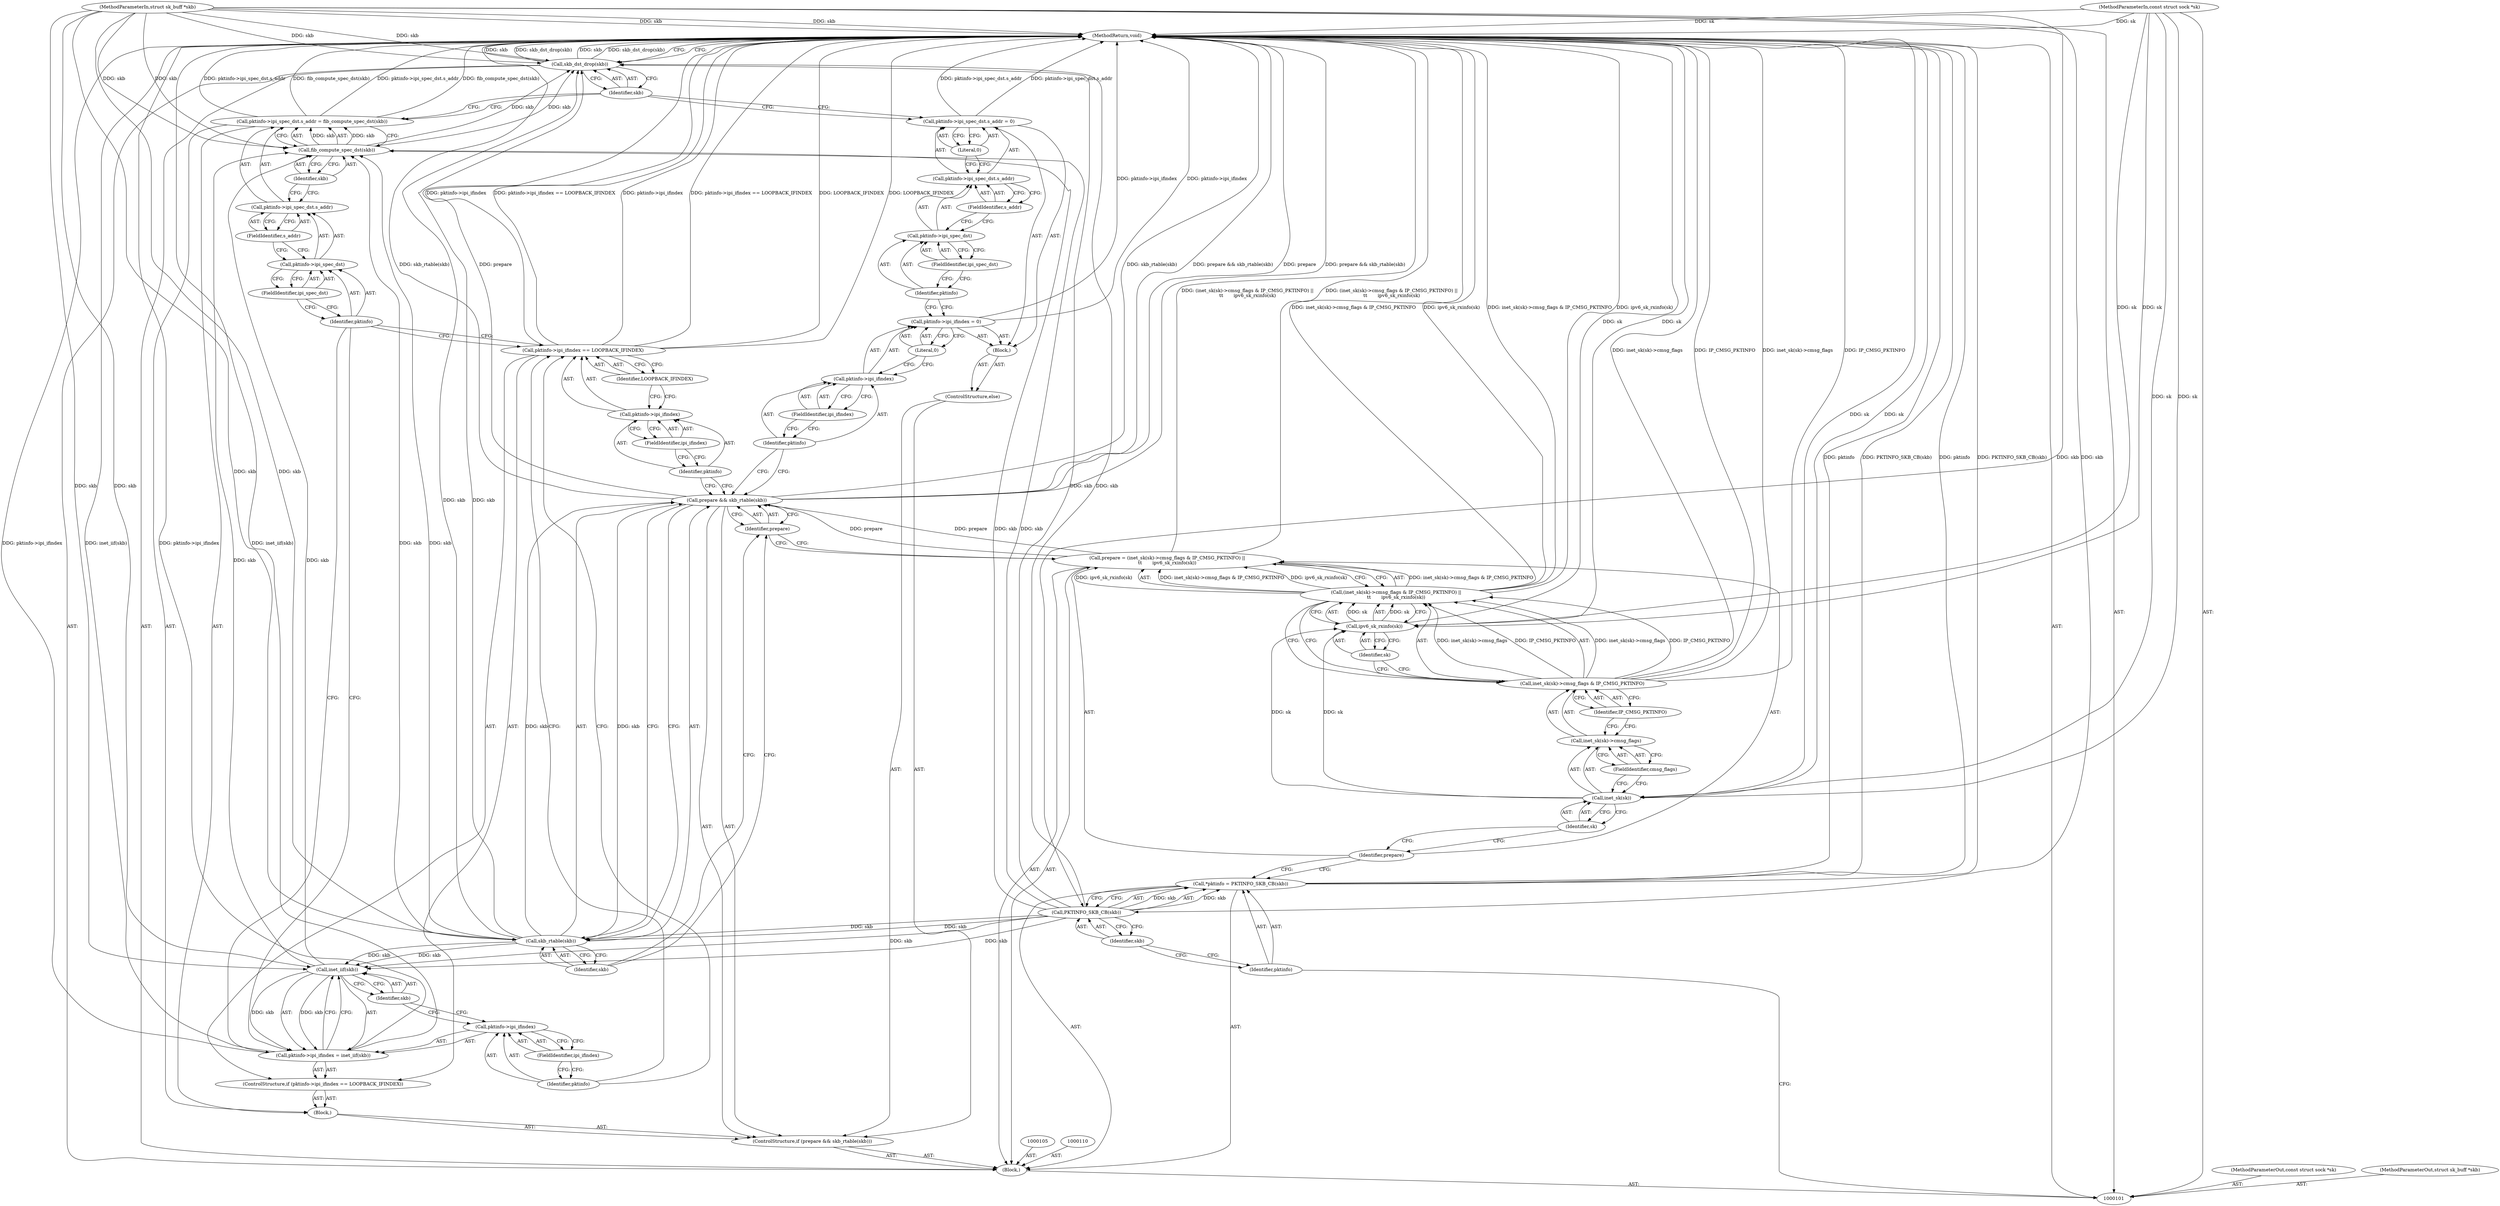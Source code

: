 digraph "1_linux_34b2cef20f19c87999fff3da4071e66937db9644" {
"1000164" [label="(MethodReturn,void)"];
"1000102" [label="(MethodParameterIn,const struct sock *sk)"];
"1000236" [label="(MethodParameterOut,const struct sock *sk)"];
"1000103" [label="(MethodParameterIn,struct sk_buff *skb)"];
"1000237" [label="(MethodParameterOut,struct sk_buff *skb)"];
"1000132" [label="(FieldIdentifier,ipi_ifindex)"];
"1000128" [label="(ControlStructure,if (pktinfo->ipi_ifindex == LOOPBACK_IFINDEX))"];
"1000133" [label="(Identifier,LOOPBACK_IFINDEX)"];
"1000129" [label="(Call,pktinfo->ipi_ifindex == LOOPBACK_IFINDEX)"];
"1000130" [label="(Call,pktinfo->ipi_ifindex)"];
"1000131" [label="(Identifier,pktinfo)"];
"1000137" [label="(FieldIdentifier,ipi_ifindex)"];
"1000138" [label="(Call,inet_iif(skb))"];
"1000134" [label="(Call,pktinfo->ipi_ifindex = inet_iif(skb))"];
"1000135" [label="(Call,pktinfo->ipi_ifindex)"];
"1000136" [label="(Identifier,pktinfo)"];
"1000139" [label="(Identifier,skb)"];
"1000104" [label="(Block,)"];
"1000144" [label="(FieldIdentifier,ipi_spec_dst)"];
"1000140" [label="(Call,pktinfo->ipi_spec_dst.s_addr = fib_compute_spec_dst(skb))"];
"1000141" [label="(Call,pktinfo->ipi_spec_dst.s_addr)"];
"1000142" [label="(Call,pktinfo->ipi_spec_dst)"];
"1000143" [label="(Identifier,pktinfo)"];
"1000145" [label="(FieldIdentifier,s_addr)"];
"1000146" [label="(Call,fib_compute_spec_dst(skb))"];
"1000147" [label="(Identifier,skb)"];
"1000148" [label="(ControlStructure,else)"];
"1000149" [label="(Block,)"];
"1000153" [label="(FieldIdentifier,ipi_ifindex)"];
"1000154" [label="(Literal,0)"];
"1000150" [label="(Call,pktinfo->ipi_ifindex = 0)"];
"1000151" [label="(Call,pktinfo->ipi_ifindex)"];
"1000152" [label="(Identifier,pktinfo)"];
"1000159" [label="(FieldIdentifier,ipi_spec_dst)"];
"1000160" [label="(FieldIdentifier,s_addr)"];
"1000155" [label="(Call,pktinfo->ipi_spec_dst.s_addr = 0)"];
"1000156" [label="(Call,pktinfo->ipi_spec_dst.s_addr)"];
"1000157" [label="(Call,pktinfo->ipi_spec_dst)"];
"1000158" [label="(Identifier,pktinfo)"];
"1000161" [label="(Literal,0)"];
"1000162" [label="(Call,skb_dst_drop(skb))"];
"1000163" [label="(Identifier,skb)"];
"1000106" [label="(Call,*pktinfo = PKTINFO_SKB_CB(skb))"];
"1000107" [label="(Identifier,pktinfo)"];
"1000108" [label="(Call,PKTINFO_SKB_CB(skb))"];
"1000109" [label="(Identifier,skb)"];
"1000113" [label="(Call,(inet_sk(sk)->cmsg_flags & IP_CMSG_PKTINFO) ||\n\t\t       ipv6_sk_rxinfo(sk))"];
"1000114" [label="(Call,inet_sk(sk)->cmsg_flags & IP_CMSG_PKTINFO)"];
"1000115" [label="(Call,inet_sk(sk)->cmsg_flags)"];
"1000116" [label="(Call,inet_sk(sk))"];
"1000117" [label="(Identifier,sk)"];
"1000118" [label="(FieldIdentifier,cmsg_flags)"];
"1000119" [label="(Identifier,IP_CMSG_PKTINFO)"];
"1000111" [label="(Call,prepare = (inet_sk(sk)->cmsg_flags & IP_CMSG_PKTINFO) ||\n\t\t       ipv6_sk_rxinfo(sk))"];
"1000112" [label="(Identifier,prepare)"];
"1000121" [label="(Identifier,sk)"];
"1000120" [label="(Call,ipv6_sk_rxinfo(sk))"];
"1000122" [label="(ControlStructure,if (prepare && skb_rtable(skb)))"];
"1000125" [label="(Call,skb_rtable(skb))"];
"1000126" [label="(Identifier,skb)"];
"1000127" [label="(Block,)"];
"1000123" [label="(Call,prepare && skb_rtable(skb))"];
"1000124" [label="(Identifier,prepare)"];
"1000164" -> "1000101"  [label="AST: "];
"1000164" -> "1000162"  [label="CFG: "];
"1000116" -> "1000164"  [label="DDG: sk"];
"1000129" -> "1000164"  [label="DDG: pktinfo->ipi_ifindex"];
"1000129" -> "1000164"  [label="DDG: pktinfo->ipi_ifindex == LOOPBACK_IFINDEX"];
"1000129" -> "1000164"  [label="DDG: LOOPBACK_IFINDEX"];
"1000123" -> "1000164"  [label="DDG: skb_rtable(skb)"];
"1000123" -> "1000164"  [label="DDG: prepare"];
"1000123" -> "1000164"  [label="DDG: prepare && skb_rtable(skb)"];
"1000106" -> "1000164"  [label="DDG: PKTINFO_SKB_CB(skb)"];
"1000106" -> "1000164"  [label="DDG: pktinfo"];
"1000113" -> "1000164"  [label="DDG: inet_sk(sk)->cmsg_flags & IP_CMSG_PKTINFO"];
"1000113" -> "1000164"  [label="DDG: ipv6_sk_rxinfo(sk)"];
"1000114" -> "1000164"  [label="DDG: IP_CMSG_PKTINFO"];
"1000114" -> "1000164"  [label="DDG: inet_sk(sk)->cmsg_flags"];
"1000150" -> "1000164"  [label="DDG: pktinfo->ipi_ifindex"];
"1000140" -> "1000164"  [label="DDG: pktinfo->ipi_spec_dst.s_addr"];
"1000140" -> "1000164"  [label="DDG: fib_compute_spec_dst(skb)"];
"1000103" -> "1000164"  [label="DDG: skb"];
"1000120" -> "1000164"  [label="DDG: sk"];
"1000102" -> "1000164"  [label="DDG: sk"];
"1000134" -> "1000164"  [label="DDG: pktinfo->ipi_ifindex"];
"1000134" -> "1000164"  [label="DDG: inet_iif(skb)"];
"1000111" -> "1000164"  [label="DDG: (inet_sk(sk)->cmsg_flags & IP_CMSG_PKTINFO) ||\n\t\t       ipv6_sk_rxinfo(sk)"];
"1000155" -> "1000164"  [label="DDG: pktinfo->ipi_spec_dst.s_addr"];
"1000162" -> "1000164"  [label="DDG: skb"];
"1000162" -> "1000164"  [label="DDG: skb_dst_drop(skb)"];
"1000102" -> "1000101"  [label="AST: "];
"1000102" -> "1000164"  [label="DDG: sk"];
"1000102" -> "1000116"  [label="DDG: sk"];
"1000102" -> "1000120"  [label="DDG: sk"];
"1000236" -> "1000101"  [label="AST: "];
"1000103" -> "1000101"  [label="AST: "];
"1000103" -> "1000164"  [label="DDG: skb"];
"1000103" -> "1000108"  [label="DDG: skb"];
"1000103" -> "1000125"  [label="DDG: skb"];
"1000103" -> "1000138"  [label="DDG: skb"];
"1000103" -> "1000146"  [label="DDG: skb"];
"1000103" -> "1000162"  [label="DDG: skb"];
"1000237" -> "1000101"  [label="AST: "];
"1000132" -> "1000130"  [label="AST: "];
"1000132" -> "1000131"  [label="CFG: "];
"1000130" -> "1000132"  [label="CFG: "];
"1000128" -> "1000127"  [label="AST: "];
"1000129" -> "1000128"  [label="AST: "];
"1000134" -> "1000128"  [label="AST: "];
"1000133" -> "1000129"  [label="AST: "];
"1000133" -> "1000130"  [label="CFG: "];
"1000129" -> "1000133"  [label="CFG: "];
"1000129" -> "1000128"  [label="AST: "];
"1000129" -> "1000133"  [label="CFG: "];
"1000130" -> "1000129"  [label="AST: "];
"1000133" -> "1000129"  [label="AST: "];
"1000136" -> "1000129"  [label="CFG: "];
"1000143" -> "1000129"  [label="CFG: "];
"1000129" -> "1000164"  [label="DDG: pktinfo->ipi_ifindex"];
"1000129" -> "1000164"  [label="DDG: pktinfo->ipi_ifindex == LOOPBACK_IFINDEX"];
"1000129" -> "1000164"  [label="DDG: LOOPBACK_IFINDEX"];
"1000130" -> "1000129"  [label="AST: "];
"1000130" -> "1000132"  [label="CFG: "];
"1000131" -> "1000130"  [label="AST: "];
"1000132" -> "1000130"  [label="AST: "];
"1000133" -> "1000130"  [label="CFG: "];
"1000131" -> "1000130"  [label="AST: "];
"1000131" -> "1000123"  [label="CFG: "];
"1000132" -> "1000131"  [label="CFG: "];
"1000137" -> "1000135"  [label="AST: "];
"1000137" -> "1000136"  [label="CFG: "];
"1000135" -> "1000137"  [label="CFG: "];
"1000138" -> "1000134"  [label="AST: "];
"1000138" -> "1000139"  [label="CFG: "];
"1000139" -> "1000138"  [label="AST: "];
"1000134" -> "1000138"  [label="CFG: "];
"1000138" -> "1000134"  [label="DDG: skb"];
"1000125" -> "1000138"  [label="DDG: skb"];
"1000108" -> "1000138"  [label="DDG: skb"];
"1000103" -> "1000138"  [label="DDG: skb"];
"1000138" -> "1000146"  [label="DDG: skb"];
"1000134" -> "1000128"  [label="AST: "];
"1000134" -> "1000138"  [label="CFG: "];
"1000135" -> "1000134"  [label="AST: "];
"1000138" -> "1000134"  [label="AST: "];
"1000143" -> "1000134"  [label="CFG: "];
"1000134" -> "1000164"  [label="DDG: pktinfo->ipi_ifindex"];
"1000134" -> "1000164"  [label="DDG: inet_iif(skb)"];
"1000138" -> "1000134"  [label="DDG: skb"];
"1000135" -> "1000134"  [label="AST: "];
"1000135" -> "1000137"  [label="CFG: "];
"1000136" -> "1000135"  [label="AST: "];
"1000137" -> "1000135"  [label="AST: "];
"1000139" -> "1000135"  [label="CFG: "];
"1000136" -> "1000135"  [label="AST: "];
"1000136" -> "1000129"  [label="CFG: "];
"1000137" -> "1000136"  [label="CFG: "];
"1000139" -> "1000138"  [label="AST: "];
"1000139" -> "1000135"  [label="CFG: "];
"1000138" -> "1000139"  [label="CFG: "];
"1000104" -> "1000101"  [label="AST: "];
"1000105" -> "1000104"  [label="AST: "];
"1000106" -> "1000104"  [label="AST: "];
"1000110" -> "1000104"  [label="AST: "];
"1000111" -> "1000104"  [label="AST: "];
"1000122" -> "1000104"  [label="AST: "];
"1000162" -> "1000104"  [label="AST: "];
"1000144" -> "1000142"  [label="AST: "];
"1000144" -> "1000143"  [label="CFG: "];
"1000142" -> "1000144"  [label="CFG: "];
"1000140" -> "1000127"  [label="AST: "];
"1000140" -> "1000146"  [label="CFG: "];
"1000141" -> "1000140"  [label="AST: "];
"1000146" -> "1000140"  [label="AST: "];
"1000163" -> "1000140"  [label="CFG: "];
"1000140" -> "1000164"  [label="DDG: pktinfo->ipi_spec_dst.s_addr"];
"1000140" -> "1000164"  [label="DDG: fib_compute_spec_dst(skb)"];
"1000146" -> "1000140"  [label="DDG: skb"];
"1000141" -> "1000140"  [label="AST: "];
"1000141" -> "1000145"  [label="CFG: "];
"1000142" -> "1000141"  [label="AST: "];
"1000145" -> "1000141"  [label="AST: "];
"1000147" -> "1000141"  [label="CFG: "];
"1000142" -> "1000141"  [label="AST: "];
"1000142" -> "1000144"  [label="CFG: "];
"1000143" -> "1000142"  [label="AST: "];
"1000144" -> "1000142"  [label="AST: "];
"1000145" -> "1000142"  [label="CFG: "];
"1000143" -> "1000142"  [label="AST: "];
"1000143" -> "1000134"  [label="CFG: "];
"1000143" -> "1000129"  [label="CFG: "];
"1000144" -> "1000143"  [label="CFG: "];
"1000145" -> "1000141"  [label="AST: "];
"1000145" -> "1000142"  [label="CFG: "];
"1000141" -> "1000145"  [label="CFG: "];
"1000146" -> "1000140"  [label="AST: "];
"1000146" -> "1000147"  [label="CFG: "];
"1000147" -> "1000146"  [label="AST: "];
"1000140" -> "1000146"  [label="CFG: "];
"1000146" -> "1000140"  [label="DDG: skb"];
"1000125" -> "1000146"  [label="DDG: skb"];
"1000138" -> "1000146"  [label="DDG: skb"];
"1000108" -> "1000146"  [label="DDG: skb"];
"1000103" -> "1000146"  [label="DDG: skb"];
"1000146" -> "1000162"  [label="DDG: skb"];
"1000147" -> "1000146"  [label="AST: "];
"1000147" -> "1000141"  [label="CFG: "];
"1000146" -> "1000147"  [label="CFG: "];
"1000148" -> "1000122"  [label="AST: "];
"1000149" -> "1000148"  [label="AST: "];
"1000149" -> "1000148"  [label="AST: "];
"1000150" -> "1000149"  [label="AST: "];
"1000155" -> "1000149"  [label="AST: "];
"1000153" -> "1000151"  [label="AST: "];
"1000153" -> "1000152"  [label="CFG: "];
"1000151" -> "1000153"  [label="CFG: "];
"1000154" -> "1000150"  [label="AST: "];
"1000154" -> "1000151"  [label="CFG: "];
"1000150" -> "1000154"  [label="CFG: "];
"1000150" -> "1000149"  [label="AST: "];
"1000150" -> "1000154"  [label="CFG: "];
"1000151" -> "1000150"  [label="AST: "];
"1000154" -> "1000150"  [label="AST: "];
"1000158" -> "1000150"  [label="CFG: "];
"1000150" -> "1000164"  [label="DDG: pktinfo->ipi_ifindex"];
"1000151" -> "1000150"  [label="AST: "];
"1000151" -> "1000153"  [label="CFG: "];
"1000152" -> "1000151"  [label="AST: "];
"1000153" -> "1000151"  [label="AST: "];
"1000154" -> "1000151"  [label="CFG: "];
"1000152" -> "1000151"  [label="AST: "];
"1000152" -> "1000123"  [label="CFG: "];
"1000153" -> "1000152"  [label="CFG: "];
"1000159" -> "1000157"  [label="AST: "];
"1000159" -> "1000158"  [label="CFG: "];
"1000157" -> "1000159"  [label="CFG: "];
"1000160" -> "1000156"  [label="AST: "];
"1000160" -> "1000157"  [label="CFG: "];
"1000156" -> "1000160"  [label="CFG: "];
"1000155" -> "1000149"  [label="AST: "];
"1000155" -> "1000161"  [label="CFG: "];
"1000156" -> "1000155"  [label="AST: "];
"1000161" -> "1000155"  [label="AST: "];
"1000163" -> "1000155"  [label="CFG: "];
"1000155" -> "1000164"  [label="DDG: pktinfo->ipi_spec_dst.s_addr"];
"1000156" -> "1000155"  [label="AST: "];
"1000156" -> "1000160"  [label="CFG: "];
"1000157" -> "1000156"  [label="AST: "];
"1000160" -> "1000156"  [label="AST: "];
"1000161" -> "1000156"  [label="CFG: "];
"1000157" -> "1000156"  [label="AST: "];
"1000157" -> "1000159"  [label="CFG: "];
"1000158" -> "1000157"  [label="AST: "];
"1000159" -> "1000157"  [label="AST: "];
"1000160" -> "1000157"  [label="CFG: "];
"1000158" -> "1000157"  [label="AST: "];
"1000158" -> "1000150"  [label="CFG: "];
"1000159" -> "1000158"  [label="CFG: "];
"1000161" -> "1000155"  [label="AST: "];
"1000161" -> "1000156"  [label="CFG: "];
"1000155" -> "1000161"  [label="CFG: "];
"1000162" -> "1000104"  [label="AST: "];
"1000162" -> "1000163"  [label="CFG: "];
"1000163" -> "1000162"  [label="AST: "];
"1000164" -> "1000162"  [label="CFG: "];
"1000162" -> "1000164"  [label="DDG: skb"];
"1000162" -> "1000164"  [label="DDG: skb_dst_drop(skb)"];
"1000125" -> "1000162"  [label="DDG: skb"];
"1000146" -> "1000162"  [label="DDG: skb"];
"1000108" -> "1000162"  [label="DDG: skb"];
"1000103" -> "1000162"  [label="DDG: skb"];
"1000163" -> "1000162"  [label="AST: "];
"1000163" -> "1000140"  [label="CFG: "];
"1000163" -> "1000155"  [label="CFG: "];
"1000162" -> "1000163"  [label="CFG: "];
"1000106" -> "1000104"  [label="AST: "];
"1000106" -> "1000108"  [label="CFG: "];
"1000107" -> "1000106"  [label="AST: "];
"1000108" -> "1000106"  [label="AST: "];
"1000112" -> "1000106"  [label="CFG: "];
"1000106" -> "1000164"  [label="DDG: PKTINFO_SKB_CB(skb)"];
"1000106" -> "1000164"  [label="DDG: pktinfo"];
"1000108" -> "1000106"  [label="DDG: skb"];
"1000107" -> "1000106"  [label="AST: "];
"1000107" -> "1000101"  [label="CFG: "];
"1000109" -> "1000107"  [label="CFG: "];
"1000108" -> "1000106"  [label="AST: "];
"1000108" -> "1000109"  [label="CFG: "];
"1000109" -> "1000108"  [label="AST: "];
"1000106" -> "1000108"  [label="CFG: "];
"1000108" -> "1000106"  [label="DDG: skb"];
"1000103" -> "1000108"  [label="DDG: skb"];
"1000108" -> "1000125"  [label="DDG: skb"];
"1000108" -> "1000138"  [label="DDG: skb"];
"1000108" -> "1000146"  [label="DDG: skb"];
"1000108" -> "1000162"  [label="DDG: skb"];
"1000109" -> "1000108"  [label="AST: "];
"1000109" -> "1000107"  [label="CFG: "];
"1000108" -> "1000109"  [label="CFG: "];
"1000113" -> "1000111"  [label="AST: "];
"1000113" -> "1000114"  [label="CFG: "];
"1000113" -> "1000120"  [label="CFG: "];
"1000114" -> "1000113"  [label="AST: "];
"1000120" -> "1000113"  [label="AST: "];
"1000111" -> "1000113"  [label="CFG: "];
"1000113" -> "1000164"  [label="DDG: inet_sk(sk)->cmsg_flags & IP_CMSG_PKTINFO"];
"1000113" -> "1000164"  [label="DDG: ipv6_sk_rxinfo(sk)"];
"1000113" -> "1000111"  [label="DDG: inet_sk(sk)->cmsg_flags & IP_CMSG_PKTINFO"];
"1000113" -> "1000111"  [label="DDG: ipv6_sk_rxinfo(sk)"];
"1000114" -> "1000113"  [label="DDG: inet_sk(sk)->cmsg_flags"];
"1000114" -> "1000113"  [label="DDG: IP_CMSG_PKTINFO"];
"1000120" -> "1000113"  [label="DDG: sk"];
"1000114" -> "1000113"  [label="AST: "];
"1000114" -> "1000119"  [label="CFG: "];
"1000115" -> "1000114"  [label="AST: "];
"1000119" -> "1000114"  [label="AST: "];
"1000121" -> "1000114"  [label="CFG: "];
"1000113" -> "1000114"  [label="CFG: "];
"1000114" -> "1000164"  [label="DDG: IP_CMSG_PKTINFO"];
"1000114" -> "1000164"  [label="DDG: inet_sk(sk)->cmsg_flags"];
"1000114" -> "1000113"  [label="DDG: inet_sk(sk)->cmsg_flags"];
"1000114" -> "1000113"  [label="DDG: IP_CMSG_PKTINFO"];
"1000115" -> "1000114"  [label="AST: "];
"1000115" -> "1000118"  [label="CFG: "];
"1000116" -> "1000115"  [label="AST: "];
"1000118" -> "1000115"  [label="AST: "];
"1000119" -> "1000115"  [label="CFG: "];
"1000116" -> "1000115"  [label="AST: "];
"1000116" -> "1000117"  [label="CFG: "];
"1000117" -> "1000116"  [label="AST: "];
"1000118" -> "1000116"  [label="CFG: "];
"1000116" -> "1000164"  [label="DDG: sk"];
"1000102" -> "1000116"  [label="DDG: sk"];
"1000116" -> "1000120"  [label="DDG: sk"];
"1000117" -> "1000116"  [label="AST: "];
"1000117" -> "1000112"  [label="CFG: "];
"1000116" -> "1000117"  [label="CFG: "];
"1000118" -> "1000115"  [label="AST: "];
"1000118" -> "1000116"  [label="CFG: "];
"1000115" -> "1000118"  [label="CFG: "];
"1000119" -> "1000114"  [label="AST: "];
"1000119" -> "1000115"  [label="CFG: "];
"1000114" -> "1000119"  [label="CFG: "];
"1000111" -> "1000104"  [label="AST: "];
"1000111" -> "1000113"  [label="CFG: "];
"1000112" -> "1000111"  [label="AST: "];
"1000113" -> "1000111"  [label="AST: "];
"1000124" -> "1000111"  [label="CFG: "];
"1000111" -> "1000164"  [label="DDG: (inet_sk(sk)->cmsg_flags & IP_CMSG_PKTINFO) ||\n\t\t       ipv6_sk_rxinfo(sk)"];
"1000113" -> "1000111"  [label="DDG: inet_sk(sk)->cmsg_flags & IP_CMSG_PKTINFO"];
"1000113" -> "1000111"  [label="DDG: ipv6_sk_rxinfo(sk)"];
"1000111" -> "1000123"  [label="DDG: prepare"];
"1000112" -> "1000111"  [label="AST: "];
"1000112" -> "1000106"  [label="CFG: "];
"1000117" -> "1000112"  [label="CFG: "];
"1000121" -> "1000120"  [label="AST: "];
"1000121" -> "1000114"  [label="CFG: "];
"1000120" -> "1000121"  [label="CFG: "];
"1000120" -> "1000113"  [label="AST: "];
"1000120" -> "1000121"  [label="CFG: "];
"1000121" -> "1000120"  [label="AST: "];
"1000113" -> "1000120"  [label="CFG: "];
"1000120" -> "1000164"  [label="DDG: sk"];
"1000120" -> "1000113"  [label="DDG: sk"];
"1000116" -> "1000120"  [label="DDG: sk"];
"1000102" -> "1000120"  [label="DDG: sk"];
"1000122" -> "1000104"  [label="AST: "];
"1000123" -> "1000122"  [label="AST: "];
"1000127" -> "1000122"  [label="AST: "];
"1000148" -> "1000122"  [label="AST: "];
"1000125" -> "1000123"  [label="AST: "];
"1000125" -> "1000126"  [label="CFG: "];
"1000126" -> "1000125"  [label="AST: "];
"1000123" -> "1000125"  [label="CFG: "];
"1000125" -> "1000123"  [label="DDG: skb"];
"1000108" -> "1000125"  [label="DDG: skb"];
"1000103" -> "1000125"  [label="DDG: skb"];
"1000125" -> "1000138"  [label="DDG: skb"];
"1000125" -> "1000146"  [label="DDG: skb"];
"1000125" -> "1000162"  [label="DDG: skb"];
"1000126" -> "1000125"  [label="AST: "];
"1000126" -> "1000124"  [label="CFG: "];
"1000125" -> "1000126"  [label="CFG: "];
"1000127" -> "1000122"  [label="AST: "];
"1000128" -> "1000127"  [label="AST: "];
"1000140" -> "1000127"  [label="AST: "];
"1000123" -> "1000122"  [label="AST: "];
"1000123" -> "1000124"  [label="CFG: "];
"1000123" -> "1000125"  [label="CFG: "];
"1000124" -> "1000123"  [label="AST: "];
"1000125" -> "1000123"  [label="AST: "];
"1000131" -> "1000123"  [label="CFG: "];
"1000152" -> "1000123"  [label="CFG: "];
"1000123" -> "1000164"  [label="DDG: skb_rtable(skb)"];
"1000123" -> "1000164"  [label="DDG: prepare"];
"1000123" -> "1000164"  [label="DDG: prepare && skb_rtable(skb)"];
"1000111" -> "1000123"  [label="DDG: prepare"];
"1000125" -> "1000123"  [label="DDG: skb"];
"1000124" -> "1000123"  [label="AST: "];
"1000124" -> "1000111"  [label="CFG: "];
"1000126" -> "1000124"  [label="CFG: "];
"1000123" -> "1000124"  [label="CFG: "];
}
